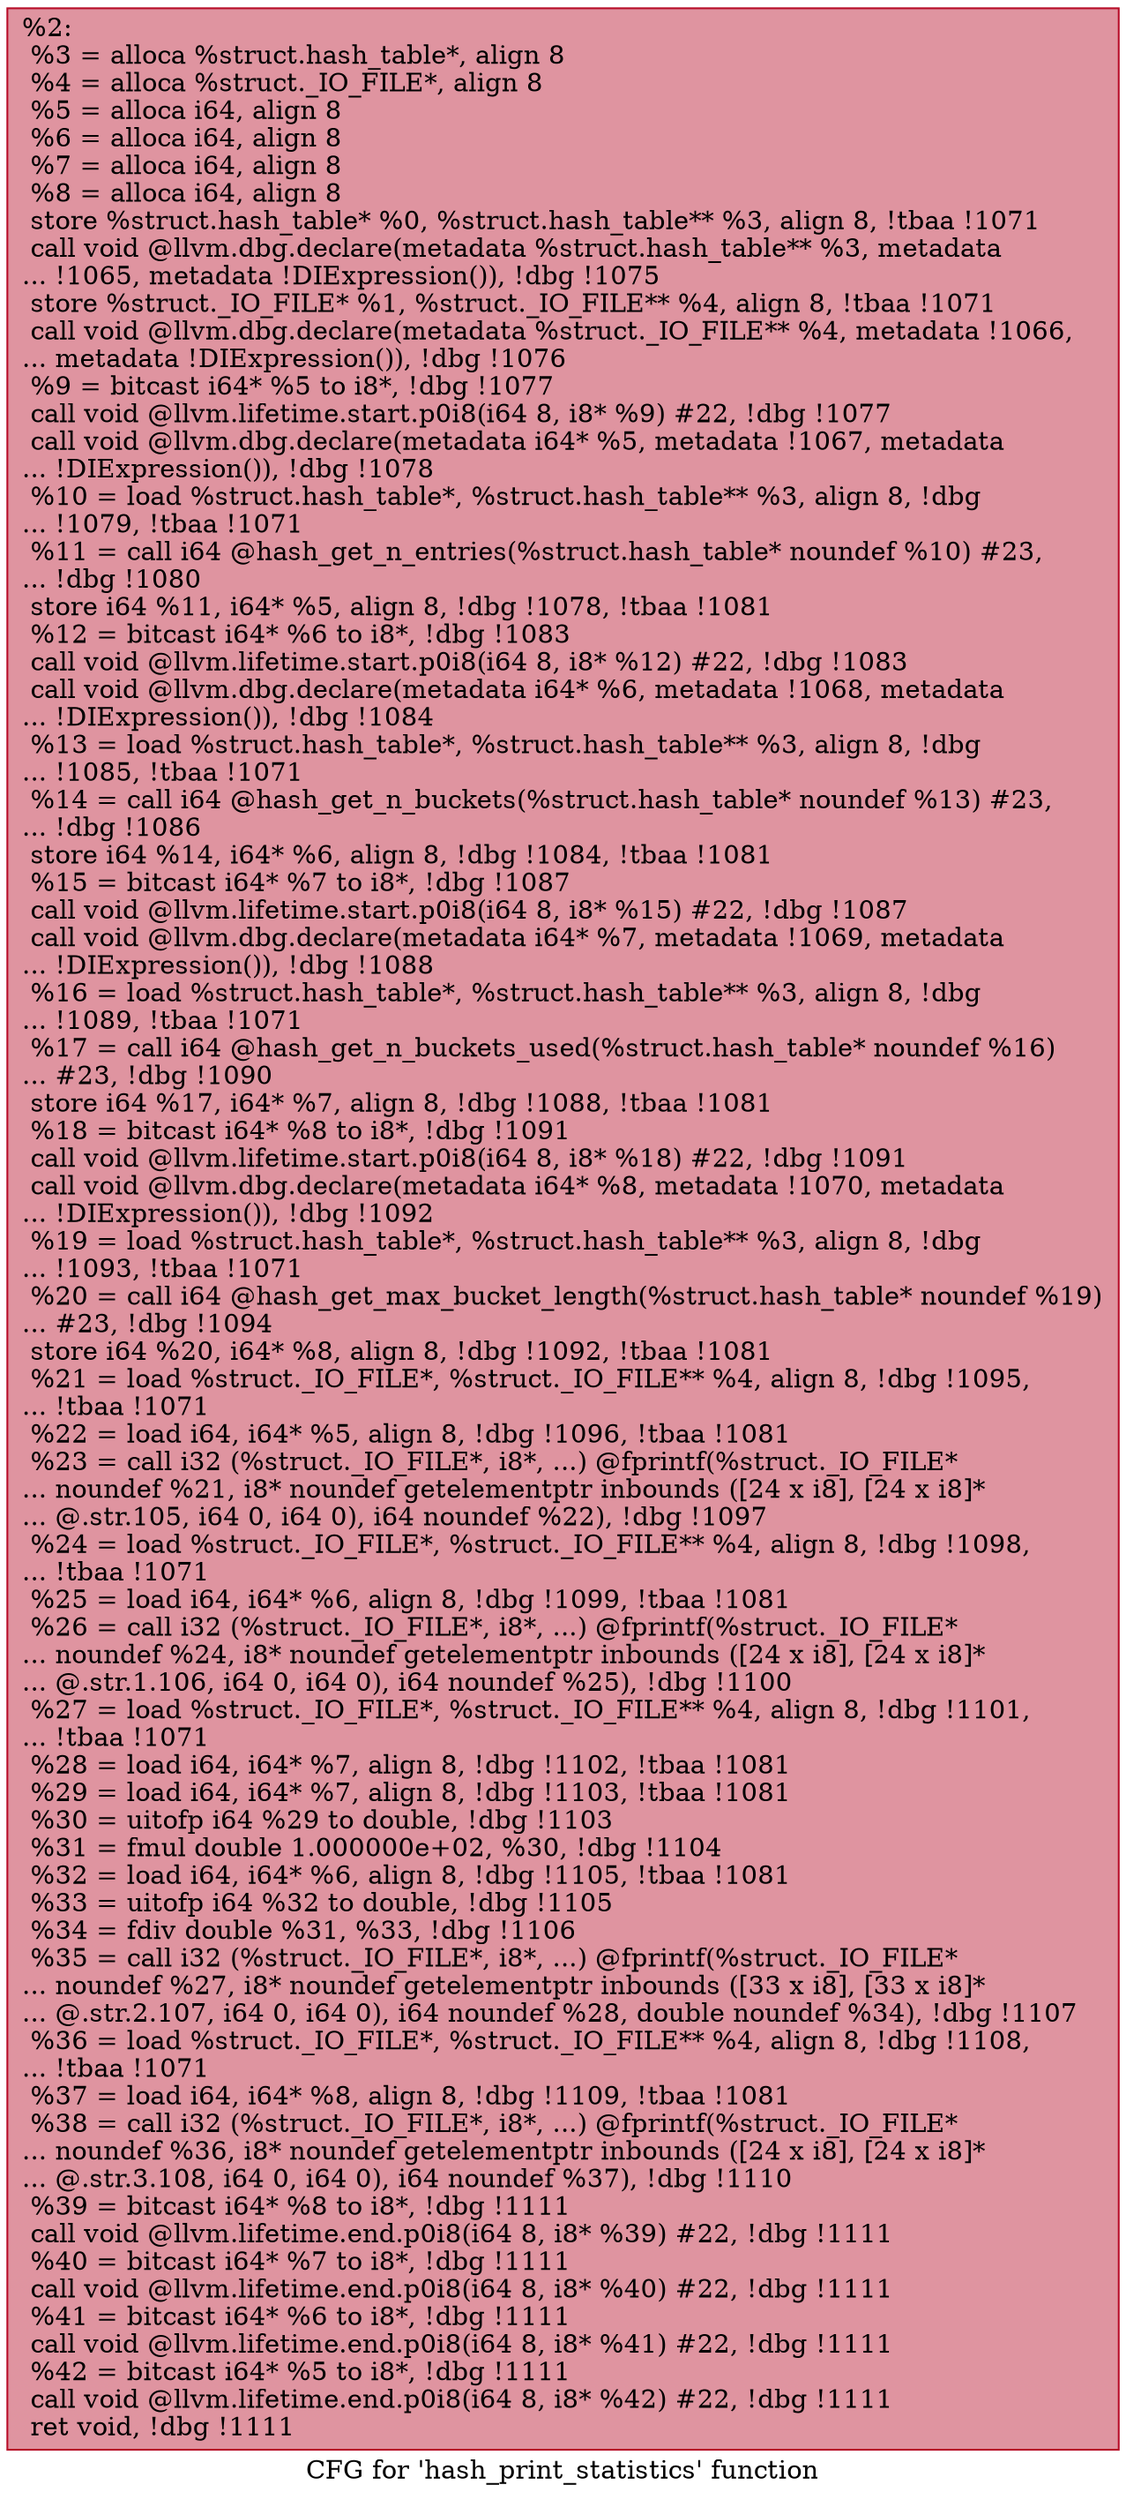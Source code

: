 digraph "CFG for 'hash_print_statistics' function" {
	label="CFG for 'hash_print_statistics' function";

	Node0x248bab0 [shape=record,color="#b70d28ff", style=filled, fillcolor="#b70d2870",label="{%2:\l  %3 = alloca %struct.hash_table*, align 8\l  %4 = alloca %struct._IO_FILE*, align 8\l  %5 = alloca i64, align 8\l  %6 = alloca i64, align 8\l  %7 = alloca i64, align 8\l  %8 = alloca i64, align 8\l  store %struct.hash_table* %0, %struct.hash_table** %3, align 8, !tbaa !1071\l  call void @llvm.dbg.declare(metadata %struct.hash_table** %3, metadata\l... !1065, metadata !DIExpression()), !dbg !1075\l  store %struct._IO_FILE* %1, %struct._IO_FILE** %4, align 8, !tbaa !1071\l  call void @llvm.dbg.declare(metadata %struct._IO_FILE** %4, metadata !1066,\l... metadata !DIExpression()), !dbg !1076\l  %9 = bitcast i64* %5 to i8*, !dbg !1077\l  call void @llvm.lifetime.start.p0i8(i64 8, i8* %9) #22, !dbg !1077\l  call void @llvm.dbg.declare(metadata i64* %5, metadata !1067, metadata\l... !DIExpression()), !dbg !1078\l  %10 = load %struct.hash_table*, %struct.hash_table** %3, align 8, !dbg\l... !1079, !tbaa !1071\l  %11 = call i64 @hash_get_n_entries(%struct.hash_table* noundef %10) #23,\l... !dbg !1080\l  store i64 %11, i64* %5, align 8, !dbg !1078, !tbaa !1081\l  %12 = bitcast i64* %6 to i8*, !dbg !1083\l  call void @llvm.lifetime.start.p0i8(i64 8, i8* %12) #22, !dbg !1083\l  call void @llvm.dbg.declare(metadata i64* %6, metadata !1068, metadata\l... !DIExpression()), !dbg !1084\l  %13 = load %struct.hash_table*, %struct.hash_table** %3, align 8, !dbg\l... !1085, !tbaa !1071\l  %14 = call i64 @hash_get_n_buckets(%struct.hash_table* noundef %13) #23,\l... !dbg !1086\l  store i64 %14, i64* %6, align 8, !dbg !1084, !tbaa !1081\l  %15 = bitcast i64* %7 to i8*, !dbg !1087\l  call void @llvm.lifetime.start.p0i8(i64 8, i8* %15) #22, !dbg !1087\l  call void @llvm.dbg.declare(metadata i64* %7, metadata !1069, metadata\l... !DIExpression()), !dbg !1088\l  %16 = load %struct.hash_table*, %struct.hash_table** %3, align 8, !dbg\l... !1089, !tbaa !1071\l  %17 = call i64 @hash_get_n_buckets_used(%struct.hash_table* noundef %16)\l... #23, !dbg !1090\l  store i64 %17, i64* %7, align 8, !dbg !1088, !tbaa !1081\l  %18 = bitcast i64* %8 to i8*, !dbg !1091\l  call void @llvm.lifetime.start.p0i8(i64 8, i8* %18) #22, !dbg !1091\l  call void @llvm.dbg.declare(metadata i64* %8, metadata !1070, metadata\l... !DIExpression()), !dbg !1092\l  %19 = load %struct.hash_table*, %struct.hash_table** %3, align 8, !dbg\l... !1093, !tbaa !1071\l  %20 = call i64 @hash_get_max_bucket_length(%struct.hash_table* noundef %19)\l... #23, !dbg !1094\l  store i64 %20, i64* %8, align 8, !dbg !1092, !tbaa !1081\l  %21 = load %struct._IO_FILE*, %struct._IO_FILE** %4, align 8, !dbg !1095,\l... !tbaa !1071\l  %22 = load i64, i64* %5, align 8, !dbg !1096, !tbaa !1081\l  %23 = call i32 (%struct._IO_FILE*, i8*, ...) @fprintf(%struct._IO_FILE*\l... noundef %21, i8* noundef getelementptr inbounds ([24 x i8], [24 x i8]*\l... @.str.105, i64 0, i64 0), i64 noundef %22), !dbg !1097\l  %24 = load %struct._IO_FILE*, %struct._IO_FILE** %4, align 8, !dbg !1098,\l... !tbaa !1071\l  %25 = load i64, i64* %6, align 8, !dbg !1099, !tbaa !1081\l  %26 = call i32 (%struct._IO_FILE*, i8*, ...) @fprintf(%struct._IO_FILE*\l... noundef %24, i8* noundef getelementptr inbounds ([24 x i8], [24 x i8]*\l... @.str.1.106, i64 0, i64 0), i64 noundef %25), !dbg !1100\l  %27 = load %struct._IO_FILE*, %struct._IO_FILE** %4, align 8, !dbg !1101,\l... !tbaa !1071\l  %28 = load i64, i64* %7, align 8, !dbg !1102, !tbaa !1081\l  %29 = load i64, i64* %7, align 8, !dbg !1103, !tbaa !1081\l  %30 = uitofp i64 %29 to double, !dbg !1103\l  %31 = fmul double 1.000000e+02, %30, !dbg !1104\l  %32 = load i64, i64* %6, align 8, !dbg !1105, !tbaa !1081\l  %33 = uitofp i64 %32 to double, !dbg !1105\l  %34 = fdiv double %31, %33, !dbg !1106\l  %35 = call i32 (%struct._IO_FILE*, i8*, ...) @fprintf(%struct._IO_FILE*\l... noundef %27, i8* noundef getelementptr inbounds ([33 x i8], [33 x i8]*\l... @.str.2.107, i64 0, i64 0), i64 noundef %28, double noundef %34), !dbg !1107\l  %36 = load %struct._IO_FILE*, %struct._IO_FILE** %4, align 8, !dbg !1108,\l... !tbaa !1071\l  %37 = load i64, i64* %8, align 8, !dbg !1109, !tbaa !1081\l  %38 = call i32 (%struct._IO_FILE*, i8*, ...) @fprintf(%struct._IO_FILE*\l... noundef %36, i8* noundef getelementptr inbounds ([24 x i8], [24 x i8]*\l... @.str.3.108, i64 0, i64 0), i64 noundef %37), !dbg !1110\l  %39 = bitcast i64* %8 to i8*, !dbg !1111\l  call void @llvm.lifetime.end.p0i8(i64 8, i8* %39) #22, !dbg !1111\l  %40 = bitcast i64* %7 to i8*, !dbg !1111\l  call void @llvm.lifetime.end.p0i8(i64 8, i8* %40) #22, !dbg !1111\l  %41 = bitcast i64* %6 to i8*, !dbg !1111\l  call void @llvm.lifetime.end.p0i8(i64 8, i8* %41) #22, !dbg !1111\l  %42 = bitcast i64* %5 to i8*, !dbg !1111\l  call void @llvm.lifetime.end.p0i8(i64 8, i8* %42) #22, !dbg !1111\l  ret void, !dbg !1111\l}"];
}
